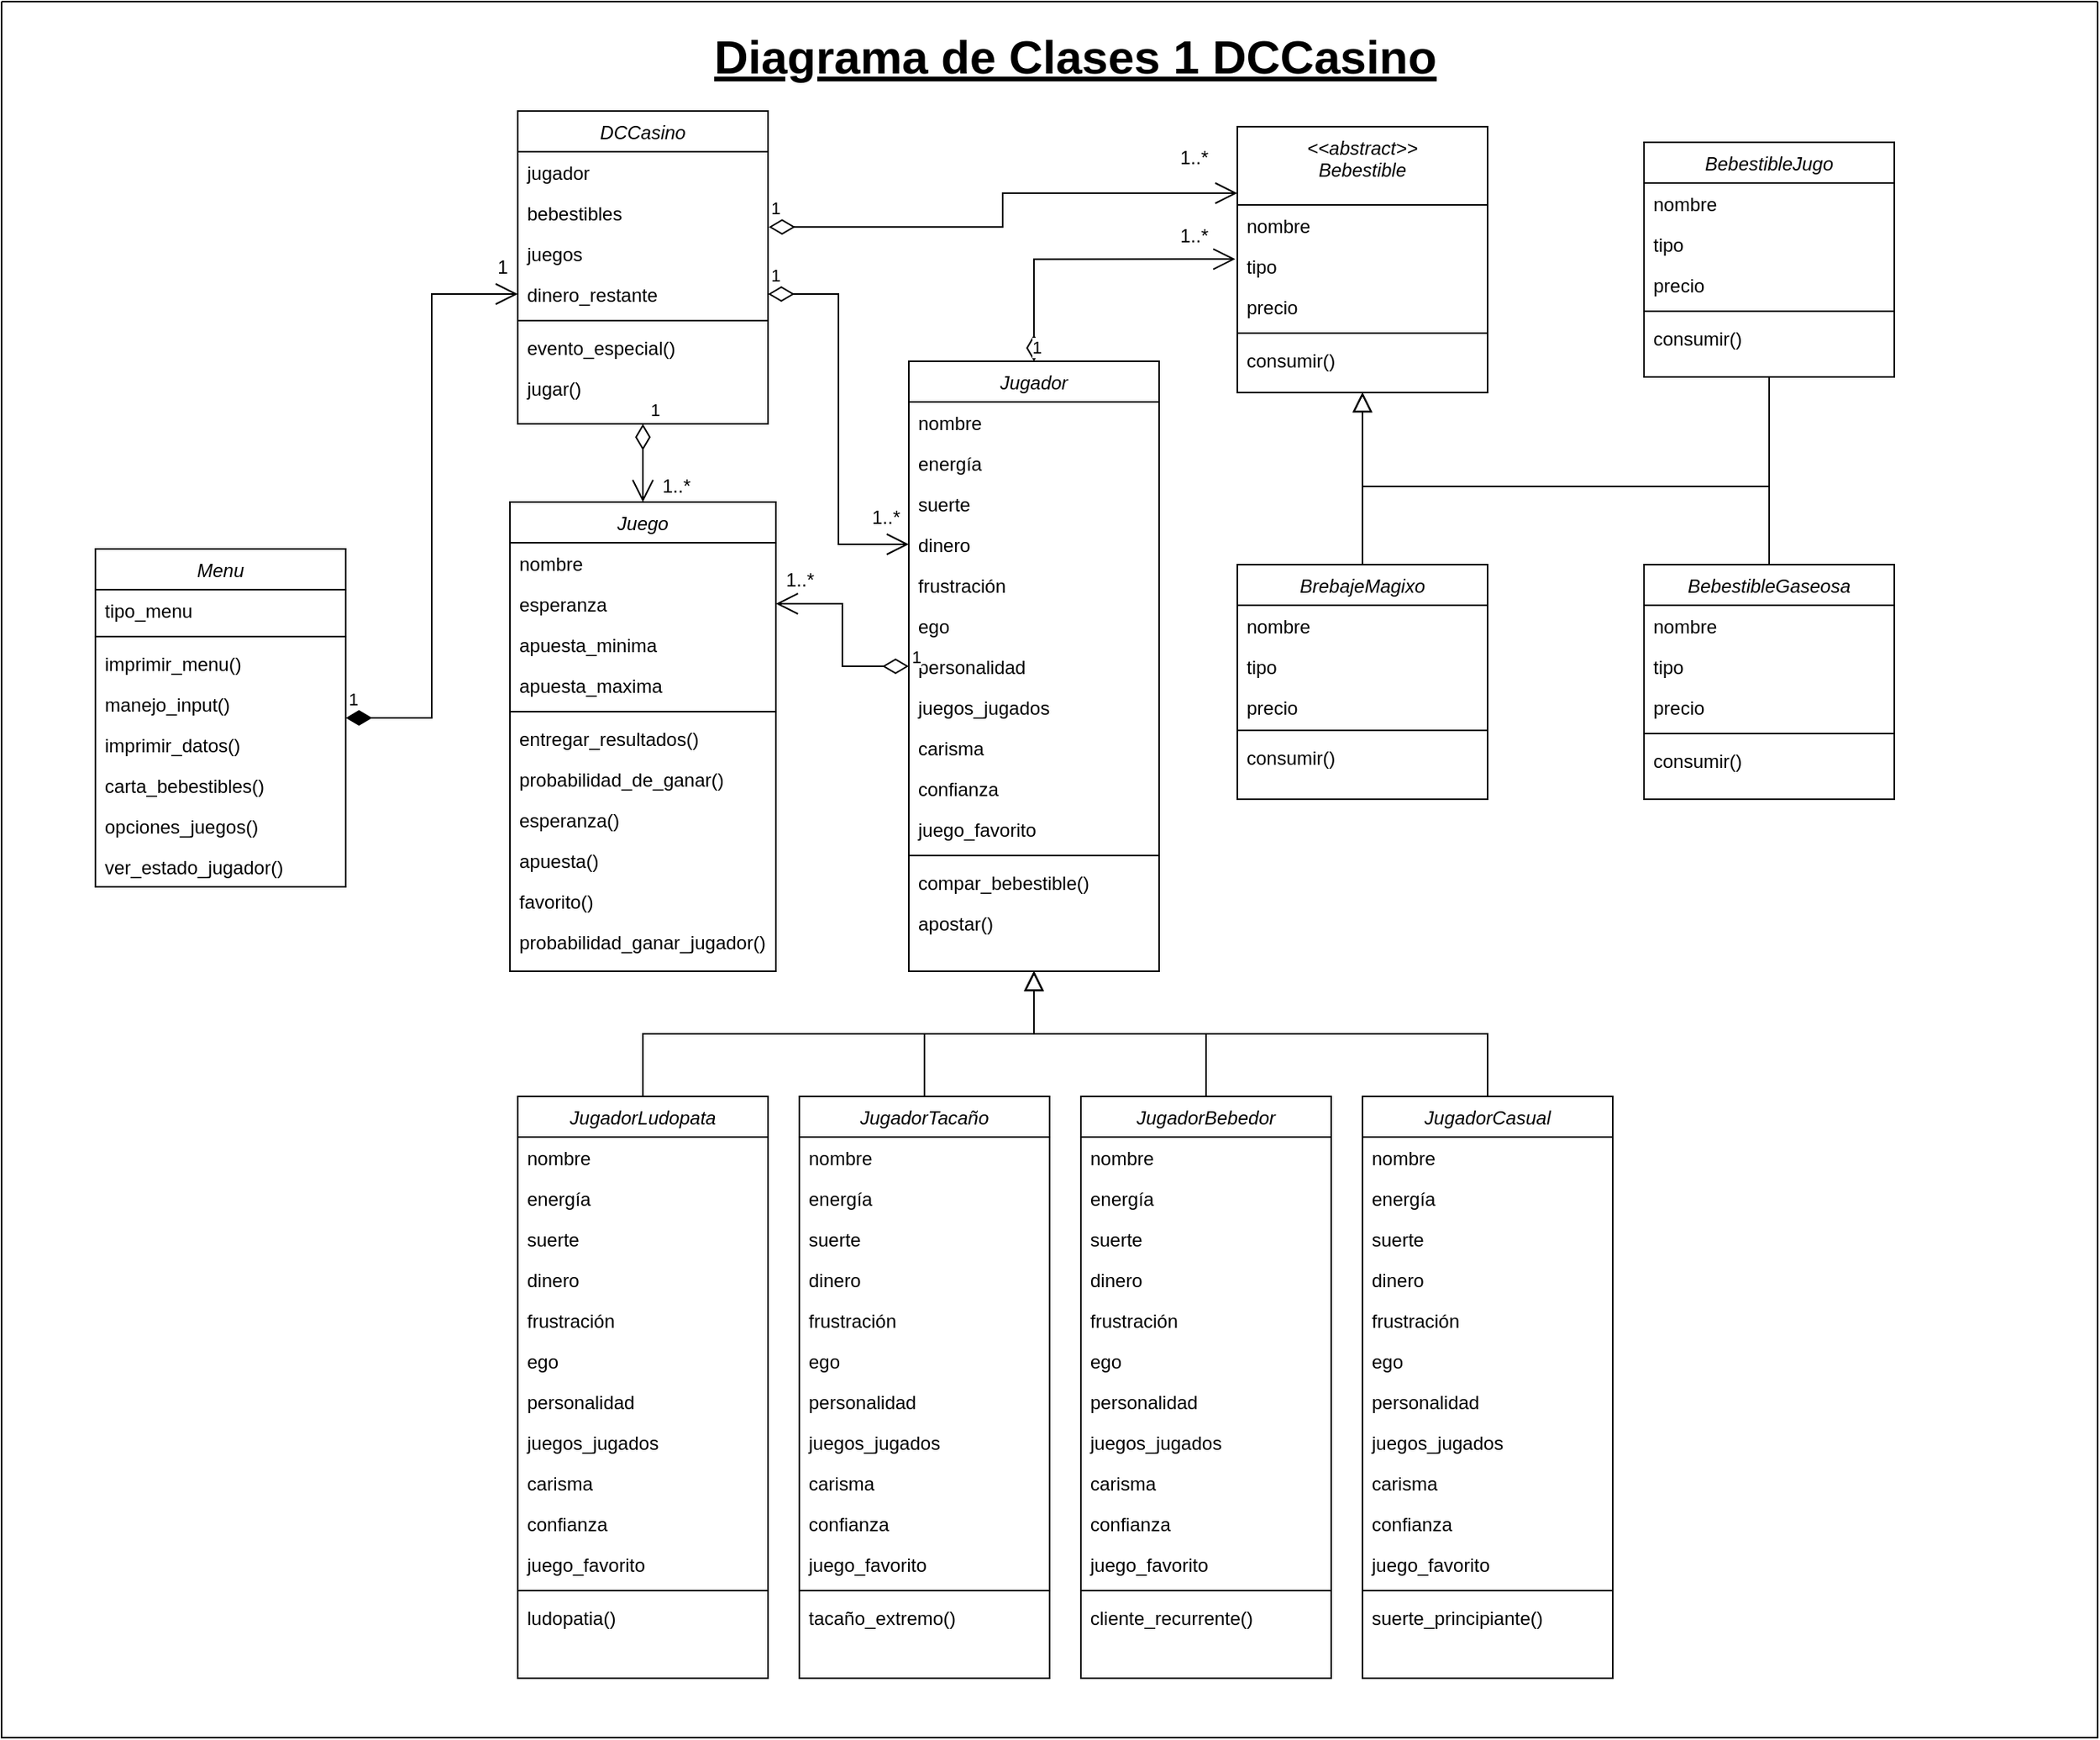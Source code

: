 <mxfile version="17.4.0" type="github">
  <diagram id="C5RBs43oDa-KdzZeNtuy" name="Page-1">
    <mxGraphModel dx="1074" dy="723" grid="1" gridSize="10" guides="1" tooltips="1" connect="1" arrows="1" fold="1" page="1" pageScale="1" pageWidth="827" pageHeight="1169" background="#ffffff" math="0" shadow="0">
      <root>
        <mxCell id="WIyWlLk6GJQsqaUBKTNV-0" />
        <mxCell id="WIyWlLk6GJQsqaUBKTNV-1" parent="WIyWlLk6GJQsqaUBKTNV-0" />
        <mxCell id="zkfFHV4jXpPFQw0GAbJ--0" value="DCCasino" style="swimlane;fontStyle=2;align=center;verticalAlign=top;childLayout=stackLayout;horizontal=1;startSize=26;horizontalStack=0;resizeParent=1;resizeLast=0;collapsible=1;marginBottom=0;rounded=0;shadow=0;strokeWidth=1;" parent="WIyWlLk6GJQsqaUBKTNV-1" vertex="1">
          <mxGeometry x="380" y="110" width="160" height="200" as="geometry">
            <mxRectangle x="230" y="140" width="160" height="26" as="alternateBounds" />
          </mxGeometry>
        </mxCell>
        <mxCell id="S4NbqD-LdJgYtRjhfQRQ-27" value="jugador     &#xa;" style="text;align=left;verticalAlign=top;spacingLeft=4;spacingRight=4;overflow=hidden;rotatable=0;points=[[0,0.5],[1,0.5]];portConstraint=eastwest;rounded=0;shadow=0;html=0;" vertex="1" parent="zkfFHV4jXpPFQw0GAbJ--0">
          <mxGeometry y="26" width="160" height="26" as="geometry" />
        </mxCell>
        <mxCell id="S4NbqD-LdJgYtRjhfQRQ-28" value="bebestibles" style="text;align=left;verticalAlign=top;spacingLeft=4;spacingRight=4;overflow=hidden;rotatable=0;points=[[0,0.5],[1,0.5]];portConstraint=eastwest;rounded=0;shadow=0;html=0;" vertex="1" parent="zkfFHV4jXpPFQw0GAbJ--0">
          <mxGeometry y="52" width="160" height="26" as="geometry" />
        </mxCell>
        <mxCell id="zkfFHV4jXpPFQw0GAbJ--1" value="juegos" style="text;align=left;verticalAlign=top;spacingLeft=4;spacingRight=4;overflow=hidden;rotatable=0;points=[[0,0.5],[1,0.5]];portConstraint=eastwest;" parent="zkfFHV4jXpPFQw0GAbJ--0" vertex="1">
          <mxGeometry y="78" width="160" height="26" as="geometry" />
        </mxCell>
        <mxCell id="zkfFHV4jXpPFQw0GAbJ--2" value="dinero_restante" style="text;align=left;verticalAlign=top;spacingLeft=4;spacingRight=4;overflow=hidden;rotatable=0;points=[[0,0.5],[1,0.5]];portConstraint=eastwest;rounded=0;shadow=0;html=0;" parent="zkfFHV4jXpPFQw0GAbJ--0" vertex="1">
          <mxGeometry y="104" width="160" height="26" as="geometry" />
        </mxCell>
        <mxCell id="zkfFHV4jXpPFQw0GAbJ--4" value="" style="line;html=1;strokeWidth=1;align=left;verticalAlign=middle;spacingTop=-1;spacingLeft=3;spacingRight=3;rotatable=0;labelPosition=right;points=[];portConstraint=eastwest;" parent="zkfFHV4jXpPFQw0GAbJ--0" vertex="1">
          <mxGeometry y="130" width="160" height="8" as="geometry" />
        </mxCell>
        <mxCell id="zkfFHV4jXpPFQw0GAbJ--5" value="evento_especial()" style="text;align=left;verticalAlign=top;spacingLeft=4;spacingRight=4;overflow=hidden;rotatable=0;points=[[0,0.5],[1,0.5]];portConstraint=eastwest;" parent="zkfFHV4jXpPFQw0GAbJ--0" vertex="1">
          <mxGeometry y="138" width="160" height="26" as="geometry" />
        </mxCell>
        <mxCell id="S4NbqD-LdJgYtRjhfQRQ-1" value="jugar()" style="text;align=left;verticalAlign=top;spacingLeft=4;spacingRight=4;overflow=hidden;rotatable=0;points=[[0,0.5],[1,0.5]];portConstraint=eastwest;" vertex="1" parent="zkfFHV4jXpPFQw0GAbJ--0">
          <mxGeometry y="164" width="160" height="26" as="geometry" />
        </mxCell>
        <mxCell id="S4NbqD-LdJgYtRjhfQRQ-2" value="Menu" style="swimlane;fontStyle=2;align=center;verticalAlign=top;childLayout=stackLayout;horizontal=1;startSize=26;horizontalStack=0;resizeParent=1;resizeLast=0;collapsible=1;marginBottom=0;rounded=0;shadow=0;strokeWidth=1;" vertex="1" parent="WIyWlLk6GJQsqaUBKTNV-1">
          <mxGeometry x="110" y="390" width="160" height="216" as="geometry">
            <mxRectangle x="230" y="140" width="160" height="26" as="alternateBounds" />
          </mxGeometry>
        </mxCell>
        <mxCell id="S4NbqD-LdJgYtRjhfQRQ-3" value="tipo_menu " style="text;align=left;verticalAlign=top;spacingLeft=4;spacingRight=4;overflow=hidden;rotatable=0;points=[[0,0.5],[1,0.5]];portConstraint=eastwest;" vertex="1" parent="S4NbqD-LdJgYtRjhfQRQ-2">
          <mxGeometry y="26" width="160" height="26" as="geometry" />
        </mxCell>
        <mxCell id="S4NbqD-LdJgYtRjhfQRQ-7" value="" style="line;html=1;strokeWidth=1;align=left;verticalAlign=middle;spacingTop=-1;spacingLeft=3;spacingRight=3;rotatable=0;labelPosition=right;points=[];portConstraint=eastwest;" vertex="1" parent="S4NbqD-LdJgYtRjhfQRQ-2">
          <mxGeometry y="52" width="160" height="8" as="geometry" />
        </mxCell>
        <mxCell id="S4NbqD-LdJgYtRjhfQRQ-207" value="imprimir_menu()" style="text;align=left;verticalAlign=top;spacingLeft=4;spacingRight=4;overflow=hidden;rotatable=0;points=[[0,0.5],[1,0.5]];portConstraint=eastwest;" vertex="1" parent="S4NbqD-LdJgYtRjhfQRQ-2">
          <mxGeometry y="60" width="160" height="26" as="geometry" />
        </mxCell>
        <mxCell id="S4NbqD-LdJgYtRjhfQRQ-208" value="manejo_input()" style="text;align=left;verticalAlign=top;spacingLeft=4;spacingRight=4;overflow=hidden;rotatable=0;points=[[0,0.5],[1,0.5]];portConstraint=eastwest;" vertex="1" parent="S4NbqD-LdJgYtRjhfQRQ-2">
          <mxGeometry y="86" width="160" height="26" as="geometry" />
        </mxCell>
        <mxCell id="S4NbqD-LdJgYtRjhfQRQ-211" value="imprimir_datos()" style="text;align=left;verticalAlign=top;spacingLeft=4;spacingRight=4;overflow=hidden;rotatable=0;points=[[0,0.5],[1,0.5]];portConstraint=eastwest;" vertex="1" parent="S4NbqD-LdJgYtRjhfQRQ-2">
          <mxGeometry y="112" width="160" height="26" as="geometry" />
        </mxCell>
        <mxCell id="S4NbqD-LdJgYtRjhfQRQ-209" value="carta_bebestibles()" style="text;align=left;verticalAlign=top;spacingLeft=4;spacingRight=4;overflow=hidden;rotatable=0;points=[[0,0.5],[1,0.5]];portConstraint=eastwest;" vertex="1" parent="S4NbqD-LdJgYtRjhfQRQ-2">
          <mxGeometry y="138" width="160" height="26" as="geometry" />
        </mxCell>
        <mxCell id="S4NbqD-LdJgYtRjhfQRQ-210" value="opciones_juegos()" style="text;align=left;verticalAlign=top;spacingLeft=4;spacingRight=4;overflow=hidden;rotatable=0;points=[[0,0.5],[1,0.5]];portConstraint=eastwest;" vertex="1" parent="S4NbqD-LdJgYtRjhfQRQ-2">
          <mxGeometry y="164" width="160" height="26" as="geometry" />
        </mxCell>
        <mxCell id="S4NbqD-LdJgYtRjhfQRQ-212" value="ver_estado_jugador()" style="text;align=left;verticalAlign=top;spacingLeft=4;spacingRight=4;overflow=hidden;rotatable=0;points=[[0,0.5],[1,0.5]];portConstraint=eastwest;" vertex="1" parent="S4NbqD-LdJgYtRjhfQRQ-2">
          <mxGeometry y="190" width="160" height="26" as="geometry" />
        </mxCell>
        <mxCell id="S4NbqD-LdJgYtRjhfQRQ-10" value="Jugador" style="swimlane;fontStyle=2;align=center;verticalAlign=top;childLayout=stackLayout;horizontal=1;startSize=26;horizontalStack=0;resizeParent=1;resizeLast=0;collapsible=1;marginBottom=0;rounded=0;shadow=0;strokeWidth=1;" vertex="1" parent="WIyWlLk6GJQsqaUBKTNV-1">
          <mxGeometry x="630" y="270" width="160" height="390" as="geometry">
            <mxRectangle x="230" y="140" width="160" height="26" as="alternateBounds" />
          </mxGeometry>
        </mxCell>
        <mxCell id="S4NbqD-LdJgYtRjhfQRQ-30" value="nombre" style="text;align=left;verticalAlign=top;spacingLeft=4;spacingRight=4;overflow=hidden;rotatable=0;points=[[0,0.5],[1,0.5]];portConstraint=eastwest;" vertex="1" parent="S4NbqD-LdJgYtRjhfQRQ-10">
          <mxGeometry y="26" width="160" height="26" as="geometry" />
        </mxCell>
        <mxCell id="S4NbqD-LdJgYtRjhfQRQ-14" value="energía" style="text;align=left;verticalAlign=top;spacingLeft=4;spacingRight=4;overflow=hidden;rotatable=0;points=[[0,0.5],[1,0.5]];portConstraint=eastwest;rounded=0;shadow=0;html=0;" vertex="1" parent="S4NbqD-LdJgYtRjhfQRQ-10">
          <mxGeometry y="52" width="160" height="26" as="geometry" />
        </mxCell>
        <mxCell id="S4NbqD-LdJgYtRjhfQRQ-31" value="suerte" style="text;align=left;verticalAlign=top;spacingLeft=4;spacingRight=4;overflow=hidden;rotatable=0;points=[[0,0.5],[1,0.5]];portConstraint=eastwest;" vertex="1" parent="S4NbqD-LdJgYtRjhfQRQ-10">
          <mxGeometry y="78" width="160" height="26" as="geometry" />
        </mxCell>
        <mxCell id="S4NbqD-LdJgYtRjhfQRQ-12" value="dinero" style="text;align=left;verticalAlign=top;spacingLeft=4;spacingRight=4;overflow=hidden;rotatable=0;points=[[0,0.5],[1,0.5]];portConstraint=eastwest;rounded=0;shadow=0;html=0;" vertex="1" parent="S4NbqD-LdJgYtRjhfQRQ-10">
          <mxGeometry y="104" width="160" height="26" as="geometry" />
        </mxCell>
        <mxCell id="S4NbqD-LdJgYtRjhfQRQ-32" value="frustración" style="text;align=left;verticalAlign=top;spacingLeft=4;spacingRight=4;overflow=hidden;rotatable=0;points=[[0,0.5],[1,0.5]];portConstraint=eastwest;" vertex="1" parent="S4NbqD-LdJgYtRjhfQRQ-10">
          <mxGeometry y="130" width="160" height="26" as="geometry" />
        </mxCell>
        <mxCell id="S4NbqD-LdJgYtRjhfQRQ-33" value="ego" style="text;align=left;verticalAlign=top;spacingLeft=4;spacingRight=4;overflow=hidden;rotatable=0;points=[[0,0.5],[1,0.5]];portConstraint=eastwest;" vertex="1" parent="S4NbqD-LdJgYtRjhfQRQ-10">
          <mxGeometry y="156" width="160" height="26" as="geometry" />
        </mxCell>
        <mxCell id="S4NbqD-LdJgYtRjhfQRQ-34" value="personalidad" style="text;align=left;verticalAlign=top;spacingLeft=4;spacingRight=4;overflow=hidden;rotatable=0;points=[[0,0.5],[1,0.5]];portConstraint=eastwest;" vertex="1" parent="S4NbqD-LdJgYtRjhfQRQ-10">
          <mxGeometry y="182" width="160" height="26" as="geometry" />
        </mxCell>
        <mxCell id="S4NbqD-LdJgYtRjhfQRQ-35" value="juegos_jugados" style="text;align=left;verticalAlign=top;spacingLeft=4;spacingRight=4;overflow=hidden;rotatable=0;points=[[0,0.5],[1,0.5]];portConstraint=eastwest;" vertex="1" parent="S4NbqD-LdJgYtRjhfQRQ-10">
          <mxGeometry y="208" width="160" height="26" as="geometry" />
        </mxCell>
        <mxCell id="S4NbqD-LdJgYtRjhfQRQ-11" value="carisma" style="text;align=left;verticalAlign=top;spacingLeft=4;spacingRight=4;overflow=hidden;rotatable=0;points=[[0,0.5],[1,0.5]];portConstraint=eastwest;" vertex="1" parent="S4NbqD-LdJgYtRjhfQRQ-10">
          <mxGeometry y="234" width="160" height="26" as="geometry" />
        </mxCell>
        <mxCell id="S4NbqD-LdJgYtRjhfQRQ-13" value="confianza" style="text;align=left;verticalAlign=top;spacingLeft=4;spacingRight=4;overflow=hidden;rotatable=0;points=[[0,0.5],[1,0.5]];portConstraint=eastwest;rounded=0;shadow=0;html=0;" vertex="1" parent="S4NbqD-LdJgYtRjhfQRQ-10">
          <mxGeometry y="260" width="160" height="26" as="geometry" />
        </mxCell>
        <mxCell id="S4NbqD-LdJgYtRjhfQRQ-36" value="juego_favorito" style="text;align=left;verticalAlign=top;spacingLeft=4;spacingRight=4;overflow=hidden;rotatable=0;points=[[0,0.5],[1,0.5]];portConstraint=eastwest;rounded=0;shadow=0;html=0;" vertex="1" parent="S4NbqD-LdJgYtRjhfQRQ-10">
          <mxGeometry y="286" width="160" height="26" as="geometry" />
        </mxCell>
        <mxCell id="S4NbqD-LdJgYtRjhfQRQ-15" value="" style="line;html=1;strokeWidth=1;align=left;verticalAlign=middle;spacingTop=-1;spacingLeft=3;spacingRight=3;rotatable=0;labelPosition=right;points=[];portConstraint=eastwest;" vertex="1" parent="S4NbqD-LdJgYtRjhfQRQ-10">
          <mxGeometry y="312" width="160" height="8" as="geometry" />
        </mxCell>
        <mxCell id="S4NbqD-LdJgYtRjhfQRQ-16" value="compar_bebestible()" style="text;align=left;verticalAlign=top;spacingLeft=4;spacingRight=4;overflow=hidden;rotatable=0;points=[[0,0.5],[1,0.5]];portConstraint=eastwest;" vertex="1" parent="S4NbqD-LdJgYtRjhfQRQ-10">
          <mxGeometry y="320" width="160" height="26" as="geometry" />
        </mxCell>
        <mxCell id="S4NbqD-LdJgYtRjhfQRQ-17" value="apostar()" style="text;align=left;verticalAlign=top;spacingLeft=4;spacingRight=4;overflow=hidden;rotatable=0;points=[[0,0.5],[1,0.5]];portConstraint=eastwest;" vertex="1" parent="S4NbqD-LdJgYtRjhfQRQ-10">
          <mxGeometry y="346" width="160" height="26" as="geometry" />
        </mxCell>
        <mxCell id="S4NbqD-LdJgYtRjhfQRQ-37" value="JugadorLudopata" style="swimlane;fontStyle=2;align=center;verticalAlign=top;childLayout=stackLayout;horizontal=1;startSize=26;horizontalStack=0;resizeParent=1;resizeLast=0;collapsible=1;marginBottom=0;rounded=0;shadow=0;strokeWidth=1;" vertex="1" parent="WIyWlLk6GJQsqaUBKTNV-1">
          <mxGeometry x="380" y="740" width="160" height="372" as="geometry">
            <mxRectangle x="230" y="140" width="160" height="26" as="alternateBounds" />
          </mxGeometry>
        </mxCell>
        <mxCell id="S4NbqD-LdJgYtRjhfQRQ-38" value="nombre" style="text;align=left;verticalAlign=top;spacingLeft=4;spacingRight=4;overflow=hidden;rotatable=0;points=[[0,0.5],[1,0.5]];portConstraint=eastwest;" vertex="1" parent="S4NbqD-LdJgYtRjhfQRQ-37">
          <mxGeometry y="26" width="160" height="26" as="geometry" />
        </mxCell>
        <mxCell id="S4NbqD-LdJgYtRjhfQRQ-39" value="energía" style="text;align=left;verticalAlign=top;spacingLeft=4;spacingRight=4;overflow=hidden;rotatable=0;points=[[0,0.5],[1,0.5]];portConstraint=eastwest;rounded=0;shadow=0;html=0;" vertex="1" parent="S4NbqD-LdJgYtRjhfQRQ-37">
          <mxGeometry y="52" width="160" height="26" as="geometry" />
        </mxCell>
        <mxCell id="S4NbqD-LdJgYtRjhfQRQ-40" value="suerte" style="text;align=left;verticalAlign=top;spacingLeft=4;spacingRight=4;overflow=hidden;rotatable=0;points=[[0,0.5],[1,0.5]];portConstraint=eastwest;" vertex="1" parent="S4NbqD-LdJgYtRjhfQRQ-37">
          <mxGeometry y="78" width="160" height="26" as="geometry" />
        </mxCell>
        <mxCell id="S4NbqD-LdJgYtRjhfQRQ-41" value="dinero" style="text;align=left;verticalAlign=top;spacingLeft=4;spacingRight=4;overflow=hidden;rotatable=0;points=[[0,0.5],[1,0.5]];portConstraint=eastwest;rounded=0;shadow=0;html=0;" vertex="1" parent="S4NbqD-LdJgYtRjhfQRQ-37">
          <mxGeometry y="104" width="160" height="26" as="geometry" />
        </mxCell>
        <mxCell id="S4NbqD-LdJgYtRjhfQRQ-42" value="frustración" style="text;align=left;verticalAlign=top;spacingLeft=4;spacingRight=4;overflow=hidden;rotatable=0;points=[[0,0.5],[1,0.5]];portConstraint=eastwest;" vertex="1" parent="S4NbqD-LdJgYtRjhfQRQ-37">
          <mxGeometry y="130" width="160" height="26" as="geometry" />
        </mxCell>
        <mxCell id="S4NbqD-LdJgYtRjhfQRQ-43" value="ego" style="text;align=left;verticalAlign=top;spacingLeft=4;spacingRight=4;overflow=hidden;rotatable=0;points=[[0,0.5],[1,0.5]];portConstraint=eastwest;" vertex="1" parent="S4NbqD-LdJgYtRjhfQRQ-37">
          <mxGeometry y="156" width="160" height="26" as="geometry" />
        </mxCell>
        <mxCell id="S4NbqD-LdJgYtRjhfQRQ-44" value="personalidad" style="text;align=left;verticalAlign=top;spacingLeft=4;spacingRight=4;overflow=hidden;rotatable=0;points=[[0,0.5],[1,0.5]];portConstraint=eastwest;" vertex="1" parent="S4NbqD-LdJgYtRjhfQRQ-37">
          <mxGeometry y="182" width="160" height="26" as="geometry" />
        </mxCell>
        <mxCell id="S4NbqD-LdJgYtRjhfQRQ-45" value="juegos_jugados" style="text;align=left;verticalAlign=top;spacingLeft=4;spacingRight=4;overflow=hidden;rotatable=0;points=[[0,0.5],[1,0.5]];portConstraint=eastwest;" vertex="1" parent="S4NbqD-LdJgYtRjhfQRQ-37">
          <mxGeometry y="208" width="160" height="26" as="geometry" />
        </mxCell>
        <mxCell id="S4NbqD-LdJgYtRjhfQRQ-46" value="carisma" style="text;align=left;verticalAlign=top;spacingLeft=4;spacingRight=4;overflow=hidden;rotatable=0;points=[[0,0.5],[1,0.5]];portConstraint=eastwest;" vertex="1" parent="S4NbqD-LdJgYtRjhfQRQ-37">
          <mxGeometry y="234" width="160" height="26" as="geometry" />
        </mxCell>
        <mxCell id="S4NbqD-LdJgYtRjhfQRQ-47" value="confianza" style="text;align=left;verticalAlign=top;spacingLeft=4;spacingRight=4;overflow=hidden;rotatable=0;points=[[0,0.5],[1,0.5]];portConstraint=eastwest;rounded=0;shadow=0;html=0;" vertex="1" parent="S4NbqD-LdJgYtRjhfQRQ-37">
          <mxGeometry y="260" width="160" height="26" as="geometry" />
        </mxCell>
        <mxCell id="S4NbqD-LdJgYtRjhfQRQ-48" value="juego_favorito" style="text;align=left;verticalAlign=top;spacingLeft=4;spacingRight=4;overflow=hidden;rotatable=0;points=[[0,0.5],[1,0.5]];portConstraint=eastwest;rounded=0;shadow=0;html=0;" vertex="1" parent="S4NbqD-LdJgYtRjhfQRQ-37">
          <mxGeometry y="286" width="160" height="26" as="geometry" />
        </mxCell>
        <mxCell id="S4NbqD-LdJgYtRjhfQRQ-49" value="" style="line;html=1;strokeWidth=1;align=left;verticalAlign=middle;spacingTop=-1;spacingLeft=3;spacingRight=3;rotatable=0;labelPosition=right;points=[];portConstraint=eastwest;" vertex="1" parent="S4NbqD-LdJgYtRjhfQRQ-37">
          <mxGeometry y="312" width="160" height="8" as="geometry" />
        </mxCell>
        <mxCell id="S4NbqD-LdJgYtRjhfQRQ-53" value="ludopatia()" style="text;align=left;verticalAlign=top;spacingLeft=4;spacingRight=4;overflow=hidden;rotatable=0;points=[[0,0.5],[1,0.5]];portConstraint=eastwest;rounded=0;shadow=0;html=0;" vertex="1" parent="S4NbqD-LdJgYtRjhfQRQ-37">
          <mxGeometry y="320" width="160" height="26" as="geometry" />
        </mxCell>
        <mxCell id="S4NbqD-LdJgYtRjhfQRQ-54" value="JugadorTacaño" style="swimlane;fontStyle=2;align=center;verticalAlign=top;childLayout=stackLayout;horizontal=1;startSize=26;horizontalStack=0;resizeParent=1;resizeLast=0;collapsible=1;marginBottom=0;rounded=0;shadow=0;strokeWidth=1;" vertex="1" parent="WIyWlLk6GJQsqaUBKTNV-1">
          <mxGeometry x="560" y="740" width="160" height="372" as="geometry">
            <mxRectangle x="230" y="140" width="160" height="26" as="alternateBounds" />
          </mxGeometry>
        </mxCell>
        <mxCell id="S4NbqD-LdJgYtRjhfQRQ-55" value="nombre" style="text;align=left;verticalAlign=top;spacingLeft=4;spacingRight=4;overflow=hidden;rotatable=0;points=[[0,0.5],[1,0.5]];portConstraint=eastwest;" vertex="1" parent="S4NbqD-LdJgYtRjhfQRQ-54">
          <mxGeometry y="26" width="160" height="26" as="geometry" />
        </mxCell>
        <mxCell id="S4NbqD-LdJgYtRjhfQRQ-56" value="energía" style="text;align=left;verticalAlign=top;spacingLeft=4;spacingRight=4;overflow=hidden;rotatable=0;points=[[0,0.5],[1,0.5]];portConstraint=eastwest;rounded=0;shadow=0;html=0;" vertex="1" parent="S4NbqD-LdJgYtRjhfQRQ-54">
          <mxGeometry y="52" width="160" height="26" as="geometry" />
        </mxCell>
        <mxCell id="S4NbqD-LdJgYtRjhfQRQ-57" value="suerte" style="text;align=left;verticalAlign=top;spacingLeft=4;spacingRight=4;overflow=hidden;rotatable=0;points=[[0,0.5],[1,0.5]];portConstraint=eastwest;" vertex="1" parent="S4NbqD-LdJgYtRjhfQRQ-54">
          <mxGeometry y="78" width="160" height="26" as="geometry" />
        </mxCell>
        <mxCell id="S4NbqD-LdJgYtRjhfQRQ-58" value="dinero" style="text;align=left;verticalAlign=top;spacingLeft=4;spacingRight=4;overflow=hidden;rotatable=0;points=[[0,0.5],[1,0.5]];portConstraint=eastwest;rounded=0;shadow=0;html=0;" vertex="1" parent="S4NbqD-LdJgYtRjhfQRQ-54">
          <mxGeometry y="104" width="160" height="26" as="geometry" />
        </mxCell>
        <mxCell id="S4NbqD-LdJgYtRjhfQRQ-59" value="frustración" style="text;align=left;verticalAlign=top;spacingLeft=4;spacingRight=4;overflow=hidden;rotatable=0;points=[[0,0.5],[1,0.5]];portConstraint=eastwest;" vertex="1" parent="S4NbqD-LdJgYtRjhfQRQ-54">
          <mxGeometry y="130" width="160" height="26" as="geometry" />
        </mxCell>
        <mxCell id="S4NbqD-LdJgYtRjhfQRQ-60" value="ego" style="text;align=left;verticalAlign=top;spacingLeft=4;spacingRight=4;overflow=hidden;rotatable=0;points=[[0,0.5],[1,0.5]];portConstraint=eastwest;" vertex="1" parent="S4NbqD-LdJgYtRjhfQRQ-54">
          <mxGeometry y="156" width="160" height="26" as="geometry" />
        </mxCell>
        <mxCell id="S4NbqD-LdJgYtRjhfQRQ-61" value="personalidad" style="text;align=left;verticalAlign=top;spacingLeft=4;spacingRight=4;overflow=hidden;rotatable=0;points=[[0,0.5],[1,0.5]];portConstraint=eastwest;" vertex="1" parent="S4NbqD-LdJgYtRjhfQRQ-54">
          <mxGeometry y="182" width="160" height="26" as="geometry" />
        </mxCell>
        <mxCell id="S4NbqD-LdJgYtRjhfQRQ-62" value="juegos_jugados" style="text;align=left;verticalAlign=top;spacingLeft=4;spacingRight=4;overflow=hidden;rotatable=0;points=[[0,0.5],[1,0.5]];portConstraint=eastwest;" vertex="1" parent="S4NbqD-LdJgYtRjhfQRQ-54">
          <mxGeometry y="208" width="160" height="26" as="geometry" />
        </mxCell>
        <mxCell id="S4NbqD-LdJgYtRjhfQRQ-63" value="carisma" style="text;align=left;verticalAlign=top;spacingLeft=4;spacingRight=4;overflow=hidden;rotatable=0;points=[[0,0.5],[1,0.5]];portConstraint=eastwest;" vertex="1" parent="S4NbqD-LdJgYtRjhfQRQ-54">
          <mxGeometry y="234" width="160" height="26" as="geometry" />
        </mxCell>
        <mxCell id="S4NbqD-LdJgYtRjhfQRQ-64" value="confianza" style="text;align=left;verticalAlign=top;spacingLeft=4;spacingRight=4;overflow=hidden;rotatable=0;points=[[0,0.5],[1,0.5]];portConstraint=eastwest;rounded=0;shadow=0;html=0;" vertex="1" parent="S4NbqD-LdJgYtRjhfQRQ-54">
          <mxGeometry y="260" width="160" height="26" as="geometry" />
        </mxCell>
        <mxCell id="S4NbqD-LdJgYtRjhfQRQ-65" value="juego_favorito" style="text;align=left;verticalAlign=top;spacingLeft=4;spacingRight=4;overflow=hidden;rotatable=0;points=[[0,0.5],[1,0.5]];portConstraint=eastwest;rounded=0;shadow=0;html=0;" vertex="1" parent="S4NbqD-LdJgYtRjhfQRQ-54">
          <mxGeometry y="286" width="160" height="26" as="geometry" />
        </mxCell>
        <mxCell id="S4NbqD-LdJgYtRjhfQRQ-66" value="" style="line;html=1;strokeWidth=1;align=left;verticalAlign=middle;spacingTop=-1;spacingLeft=3;spacingRight=3;rotatable=0;labelPosition=right;points=[];portConstraint=eastwest;" vertex="1" parent="S4NbqD-LdJgYtRjhfQRQ-54">
          <mxGeometry y="312" width="160" height="8" as="geometry" />
        </mxCell>
        <mxCell id="S4NbqD-LdJgYtRjhfQRQ-67" value="tacaño_extremo()" style="text;align=left;verticalAlign=top;spacingLeft=4;spacingRight=4;overflow=hidden;rotatable=0;points=[[0,0.5],[1,0.5]];portConstraint=eastwest;rounded=0;shadow=0;html=0;" vertex="1" parent="S4NbqD-LdJgYtRjhfQRQ-54">
          <mxGeometry y="320" width="160" height="26" as="geometry" />
        </mxCell>
        <mxCell id="S4NbqD-LdJgYtRjhfQRQ-68" value="JugadorBebedor" style="swimlane;fontStyle=2;align=center;verticalAlign=top;childLayout=stackLayout;horizontal=1;startSize=26;horizontalStack=0;resizeParent=1;resizeLast=0;collapsible=1;marginBottom=0;rounded=0;shadow=0;strokeWidth=1;" vertex="1" parent="WIyWlLk6GJQsqaUBKTNV-1">
          <mxGeometry x="740" y="740" width="160" height="372" as="geometry">
            <mxRectangle x="230" y="140" width="160" height="26" as="alternateBounds" />
          </mxGeometry>
        </mxCell>
        <mxCell id="S4NbqD-LdJgYtRjhfQRQ-69" value="nombre" style="text;align=left;verticalAlign=top;spacingLeft=4;spacingRight=4;overflow=hidden;rotatable=0;points=[[0,0.5],[1,0.5]];portConstraint=eastwest;" vertex="1" parent="S4NbqD-LdJgYtRjhfQRQ-68">
          <mxGeometry y="26" width="160" height="26" as="geometry" />
        </mxCell>
        <mxCell id="S4NbqD-LdJgYtRjhfQRQ-70" value="energía" style="text;align=left;verticalAlign=top;spacingLeft=4;spacingRight=4;overflow=hidden;rotatable=0;points=[[0,0.5],[1,0.5]];portConstraint=eastwest;rounded=0;shadow=0;html=0;" vertex="1" parent="S4NbqD-LdJgYtRjhfQRQ-68">
          <mxGeometry y="52" width="160" height="26" as="geometry" />
        </mxCell>
        <mxCell id="S4NbqD-LdJgYtRjhfQRQ-71" value="suerte" style="text;align=left;verticalAlign=top;spacingLeft=4;spacingRight=4;overflow=hidden;rotatable=0;points=[[0,0.5],[1,0.5]];portConstraint=eastwest;" vertex="1" parent="S4NbqD-LdJgYtRjhfQRQ-68">
          <mxGeometry y="78" width="160" height="26" as="geometry" />
        </mxCell>
        <mxCell id="S4NbqD-LdJgYtRjhfQRQ-72" value="dinero" style="text;align=left;verticalAlign=top;spacingLeft=4;spacingRight=4;overflow=hidden;rotatable=0;points=[[0,0.5],[1,0.5]];portConstraint=eastwest;rounded=0;shadow=0;html=0;" vertex="1" parent="S4NbqD-LdJgYtRjhfQRQ-68">
          <mxGeometry y="104" width="160" height="26" as="geometry" />
        </mxCell>
        <mxCell id="S4NbqD-LdJgYtRjhfQRQ-73" value="frustración" style="text;align=left;verticalAlign=top;spacingLeft=4;spacingRight=4;overflow=hidden;rotatable=0;points=[[0,0.5],[1,0.5]];portConstraint=eastwest;" vertex="1" parent="S4NbqD-LdJgYtRjhfQRQ-68">
          <mxGeometry y="130" width="160" height="26" as="geometry" />
        </mxCell>
        <mxCell id="S4NbqD-LdJgYtRjhfQRQ-74" value="ego" style="text;align=left;verticalAlign=top;spacingLeft=4;spacingRight=4;overflow=hidden;rotatable=0;points=[[0,0.5],[1,0.5]];portConstraint=eastwest;" vertex="1" parent="S4NbqD-LdJgYtRjhfQRQ-68">
          <mxGeometry y="156" width="160" height="26" as="geometry" />
        </mxCell>
        <mxCell id="S4NbqD-LdJgYtRjhfQRQ-75" value="personalidad" style="text;align=left;verticalAlign=top;spacingLeft=4;spacingRight=4;overflow=hidden;rotatable=0;points=[[0,0.5],[1,0.5]];portConstraint=eastwest;" vertex="1" parent="S4NbqD-LdJgYtRjhfQRQ-68">
          <mxGeometry y="182" width="160" height="26" as="geometry" />
        </mxCell>
        <mxCell id="S4NbqD-LdJgYtRjhfQRQ-76" value="juegos_jugados" style="text;align=left;verticalAlign=top;spacingLeft=4;spacingRight=4;overflow=hidden;rotatable=0;points=[[0,0.5],[1,0.5]];portConstraint=eastwest;" vertex="1" parent="S4NbqD-LdJgYtRjhfQRQ-68">
          <mxGeometry y="208" width="160" height="26" as="geometry" />
        </mxCell>
        <mxCell id="S4NbqD-LdJgYtRjhfQRQ-77" value="carisma" style="text;align=left;verticalAlign=top;spacingLeft=4;spacingRight=4;overflow=hidden;rotatable=0;points=[[0,0.5],[1,0.5]];portConstraint=eastwest;" vertex="1" parent="S4NbqD-LdJgYtRjhfQRQ-68">
          <mxGeometry y="234" width="160" height="26" as="geometry" />
        </mxCell>
        <mxCell id="S4NbqD-LdJgYtRjhfQRQ-78" value="confianza" style="text;align=left;verticalAlign=top;spacingLeft=4;spacingRight=4;overflow=hidden;rotatable=0;points=[[0,0.5],[1,0.5]];portConstraint=eastwest;rounded=0;shadow=0;html=0;" vertex="1" parent="S4NbqD-LdJgYtRjhfQRQ-68">
          <mxGeometry y="260" width="160" height="26" as="geometry" />
        </mxCell>
        <mxCell id="S4NbqD-LdJgYtRjhfQRQ-79" value="juego_favorito" style="text;align=left;verticalAlign=top;spacingLeft=4;spacingRight=4;overflow=hidden;rotatable=0;points=[[0,0.5],[1,0.5]];portConstraint=eastwest;rounded=0;shadow=0;html=0;" vertex="1" parent="S4NbqD-LdJgYtRjhfQRQ-68">
          <mxGeometry y="286" width="160" height="26" as="geometry" />
        </mxCell>
        <mxCell id="S4NbqD-LdJgYtRjhfQRQ-80" value="" style="line;html=1;strokeWidth=1;align=left;verticalAlign=middle;spacingTop=-1;spacingLeft=3;spacingRight=3;rotatable=0;labelPosition=right;points=[];portConstraint=eastwest;" vertex="1" parent="S4NbqD-LdJgYtRjhfQRQ-68">
          <mxGeometry y="312" width="160" height="8" as="geometry" />
        </mxCell>
        <mxCell id="S4NbqD-LdJgYtRjhfQRQ-81" value="cliente_recurrente()" style="text;align=left;verticalAlign=top;spacingLeft=4;spacingRight=4;overflow=hidden;rotatable=0;points=[[0,0.5],[1,0.5]];portConstraint=eastwest;rounded=0;shadow=0;html=0;" vertex="1" parent="S4NbqD-LdJgYtRjhfQRQ-68">
          <mxGeometry y="320" width="160" height="26" as="geometry" />
        </mxCell>
        <mxCell id="S4NbqD-LdJgYtRjhfQRQ-82" value="JugadorCasual" style="swimlane;fontStyle=2;align=center;verticalAlign=top;childLayout=stackLayout;horizontal=1;startSize=26;horizontalStack=0;resizeParent=1;resizeLast=0;collapsible=1;marginBottom=0;rounded=0;shadow=0;strokeWidth=1;" vertex="1" parent="WIyWlLk6GJQsqaUBKTNV-1">
          <mxGeometry x="920" y="740" width="160" height="372" as="geometry">
            <mxRectangle x="230" y="140" width="160" height="26" as="alternateBounds" />
          </mxGeometry>
        </mxCell>
        <mxCell id="S4NbqD-LdJgYtRjhfQRQ-83" value="nombre" style="text;align=left;verticalAlign=top;spacingLeft=4;spacingRight=4;overflow=hidden;rotatable=0;points=[[0,0.5],[1,0.5]];portConstraint=eastwest;" vertex="1" parent="S4NbqD-LdJgYtRjhfQRQ-82">
          <mxGeometry y="26" width="160" height="26" as="geometry" />
        </mxCell>
        <mxCell id="S4NbqD-LdJgYtRjhfQRQ-84" value="energía" style="text;align=left;verticalAlign=top;spacingLeft=4;spacingRight=4;overflow=hidden;rotatable=0;points=[[0,0.5],[1,0.5]];portConstraint=eastwest;rounded=0;shadow=0;html=0;" vertex="1" parent="S4NbqD-LdJgYtRjhfQRQ-82">
          <mxGeometry y="52" width="160" height="26" as="geometry" />
        </mxCell>
        <mxCell id="S4NbqD-LdJgYtRjhfQRQ-85" value="suerte" style="text;align=left;verticalAlign=top;spacingLeft=4;spacingRight=4;overflow=hidden;rotatable=0;points=[[0,0.5],[1,0.5]];portConstraint=eastwest;" vertex="1" parent="S4NbqD-LdJgYtRjhfQRQ-82">
          <mxGeometry y="78" width="160" height="26" as="geometry" />
        </mxCell>
        <mxCell id="S4NbqD-LdJgYtRjhfQRQ-86" value="dinero" style="text;align=left;verticalAlign=top;spacingLeft=4;spacingRight=4;overflow=hidden;rotatable=0;points=[[0,0.5],[1,0.5]];portConstraint=eastwest;rounded=0;shadow=0;html=0;" vertex="1" parent="S4NbqD-LdJgYtRjhfQRQ-82">
          <mxGeometry y="104" width="160" height="26" as="geometry" />
        </mxCell>
        <mxCell id="S4NbqD-LdJgYtRjhfQRQ-87" value="frustración" style="text;align=left;verticalAlign=top;spacingLeft=4;spacingRight=4;overflow=hidden;rotatable=0;points=[[0,0.5],[1,0.5]];portConstraint=eastwest;" vertex="1" parent="S4NbqD-LdJgYtRjhfQRQ-82">
          <mxGeometry y="130" width="160" height="26" as="geometry" />
        </mxCell>
        <mxCell id="S4NbqD-LdJgYtRjhfQRQ-88" value="ego" style="text;align=left;verticalAlign=top;spacingLeft=4;spacingRight=4;overflow=hidden;rotatable=0;points=[[0,0.5],[1,0.5]];portConstraint=eastwest;" vertex="1" parent="S4NbqD-LdJgYtRjhfQRQ-82">
          <mxGeometry y="156" width="160" height="26" as="geometry" />
        </mxCell>
        <mxCell id="S4NbqD-LdJgYtRjhfQRQ-89" value="personalidad" style="text;align=left;verticalAlign=top;spacingLeft=4;spacingRight=4;overflow=hidden;rotatable=0;points=[[0,0.5],[1,0.5]];portConstraint=eastwest;" vertex="1" parent="S4NbqD-LdJgYtRjhfQRQ-82">
          <mxGeometry y="182" width="160" height="26" as="geometry" />
        </mxCell>
        <mxCell id="S4NbqD-LdJgYtRjhfQRQ-90" value="juegos_jugados" style="text;align=left;verticalAlign=top;spacingLeft=4;spacingRight=4;overflow=hidden;rotatable=0;points=[[0,0.5],[1,0.5]];portConstraint=eastwest;" vertex="1" parent="S4NbqD-LdJgYtRjhfQRQ-82">
          <mxGeometry y="208" width="160" height="26" as="geometry" />
        </mxCell>
        <mxCell id="S4NbqD-LdJgYtRjhfQRQ-91" value="carisma" style="text;align=left;verticalAlign=top;spacingLeft=4;spacingRight=4;overflow=hidden;rotatable=0;points=[[0,0.5],[1,0.5]];portConstraint=eastwest;" vertex="1" parent="S4NbqD-LdJgYtRjhfQRQ-82">
          <mxGeometry y="234" width="160" height="26" as="geometry" />
        </mxCell>
        <mxCell id="S4NbqD-LdJgYtRjhfQRQ-92" value="confianza" style="text;align=left;verticalAlign=top;spacingLeft=4;spacingRight=4;overflow=hidden;rotatable=0;points=[[0,0.5],[1,0.5]];portConstraint=eastwest;rounded=0;shadow=0;html=0;" vertex="1" parent="S4NbqD-LdJgYtRjhfQRQ-82">
          <mxGeometry y="260" width="160" height="26" as="geometry" />
        </mxCell>
        <mxCell id="S4NbqD-LdJgYtRjhfQRQ-93" value="juego_favorito" style="text;align=left;verticalAlign=top;spacingLeft=4;spacingRight=4;overflow=hidden;rotatable=0;points=[[0,0.5],[1,0.5]];portConstraint=eastwest;rounded=0;shadow=0;html=0;" vertex="1" parent="S4NbqD-LdJgYtRjhfQRQ-82">
          <mxGeometry y="286" width="160" height="26" as="geometry" />
        </mxCell>
        <mxCell id="S4NbqD-LdJgYtRjhfQRQ-94" value="" style="line;html=1;strokeWidth=1;align=left;verticalAlign=middle;spacingTop=-1;spacingLeft=3;spacingRight=3;rotatable=0;labelPosition=right;points=[];portConstraint=eastwest;" vertex="1" parent="S4NbqD-LdJgYtRjhfQRQ-82">
          <mxGeometry y="312" width="160" height="8" as="geometry" />
        </mxCell>
        <mxCell id="S4NbqD-LdJgYtRjhfQRQ-95" value="suerte_principiante()" style="text;align=left;verticalAlign=top;spacingLeft=4;spacingRight=4;overflow=hidden;rotatable=0;points=[[0,0.5],[1,0.5]];portConstraint=eastwest;rounded=0;shadow=0;html=0;" vertex="1" parent="S4NbqD-LdJgYtRjhfQRQ-82">
          <mxGeometry y="320" width="160" height="26" as="geometry" />
        </mxCell>
        <mxCell id="S4NbqD-LdJgYtRjhfQRQ-96" value="Juego" style="swimlane;fontStyle=2;align=center;verticalAlign=top;childLayout=stackLayout;horizontal=1;startSize=26;horizontalStack=0;resizeParent=1;resizeLast=0;collapsible=1;marginBottom=0;rounded=0;shadow=0;strokeWidth=1;" vertex="1" parent="WIyWlLk6GJQsqaUBKTNV-1">
          <mxGeometry x="375" y="360" width="170" height="300" as="geometry">
            <mxRectangle x="375" y="360" width="160" height="26" as="alternateBounds" />
          </mxGeometry>
        </mxCell>
        <mxCell id="S4NbqD-LdJgYtRjhfQRQ-97" value="nombre" style="text;align=left;verticalAlign=top;spacingLeft=4;spacingRight=4;overflow=hidden;rotatable=0;points=[[0,0.5],[1,0.5]];portConstraint=eastwest;" vertex="1" parent="S4NbqD-LdJgYtRjhfQRQ-96">
          <mxGeometry y="26" width="170" height="26" as="geometry" />
        </mxCell>
        <mxCell id="S4NbqD-LdJgYtRjhfQRQ-98" value="esperanza   " style="text;align=left;verticalAlign=top;spacingLeft=4;spacingRight=4;overflow=hidden;rotatable=0;points=[[0,0.5],[1,0.5]];portConstraint=eastwest;rounded=0;shadow=0;html=0;" vertex="1" parent="S4NbqD-LdJgYtRjhfQRQ-96">
          <mxGeometry y="52" width="170" height="26" as="geometry" />
        </mxCell>
        <mxCell id="S4NbqD-LdJgYtRjhfQRQ-99" value="apuesta_minima  " style="text;align=left;verticalAlign=top;spacingLeft=4;spacingRight=4;overflow=hidden;rotatable=0;points=[[0,0.5],[1,0.5]];portConstraint=eastwest;" vertex="1" parent="S4NbqD-LdJgYtRjhfQRQ-96">
          <mxGeometry y="78" width="170" height="26" as="geometry" />
        </mxCell>
        <mxCell id="S4NbqD-LdJgYtRjhfQRQ-100" value="apuesta_maxima" style="text;align=left;verticalAlign=top;spacingLeft=4;spacingRight=4;overflow=hidden;rotatable=0;points=[[0,0.5],[1,0.5]];portConstraint=eastwest;rounded=0;shadow=0;html=0;" vertex="1" parent="S4NbqD-LdJgYtRjhfQRQ-96">
          <mxGeometry y="104" width="170" height="26" as="geometry" />
        </mxCell>
        <mxCell id="S4NbqD-LdJgYtRjhfQRQ-108" value="" style="line;html=1;strokeWidth=1;align=left;verticalAlign=middle;spacingTop=-1;spacingLeft=3;spacingRight=3;rotatable=0;labelPosition=right;points=[];portConstraint=eastwest;" vertex="1" parent="S4NbqD-LdJgYtRjhfQRQ-96">
          <mxGeometry y="130" width="170" height="8" as="geometry" />
        </mxCell>
        <mxCell id="S4NbqD-LdJgYtRjhfQRQ-109" value="entregar_resultados()" style="text;align=left;verticalAlign=top;spacingLeft=4;spacingRight=4;overflow=hidden;rotatable=0;points=[[0,0.5],[1,0.5]];portConstraint=eastwest;" vertex="1" parent="S4NbqD-LdJgYtRjhfQRQ-96">
          <mxGeometry y="138" width="170" height="26" as="geometry" />
        </mxCell>
        <mxCell id="S4NbqD-LdJgYtRjhfQRQ-110" value="probabilidad_de_ganar()" style="text;align=left;verticalAlign=top;spacingLeft=4;spacingRight=4;overflow=hidden;rotatable=0;points=[[0,0.5],[1,0.5]];portConstraint=eastwest;" vertex="1" parent="S4NbqD-LdJgYtRjhfQRQ-96">
          <mxGeometry y="164" width="170" height="26" as="geometry" />
        </mxCell>
        <mxCell id="S4NbqD-LdJgYtRjhfQRQ-127" value="esperanza()" style="text;align=left;verticalAlign=top;spacingLeft=4;spacingRight=4;overflow=hidden;rotatable=0;points=[[0,0.5],[1,0.5]];portConstraint=eastwest;" vertex="1" parent="S4NbqD-LdJgYtRjhfQRQ-96">
          <mxGeometry y="190" width="170" height="26" as="geometry" />
        </mxCell>
        <mxCell id="S4NbqD-LdJgYtRjhfQRQ-128" value="apuesta()" style="text;align=left;verticalAlign=top;spacingLeft=4;spacingRight=4;overflow=hidden;rotatable=0;points=[[0,0.5],[1,0.5]];portConstraint=eastwest;" vertex="1" parent="S4NbqD-LdJgYtRjhfQRQ-96">
          <mxGeometry y="216" width="170" height="26" as="geometry" />
        </mxCell>
        <mxCell id="S4NbqD-LdJgYtRjhfQRQ-129" value="favorito()" style="text;align=left;verticalAlign=top;spacingLeft=4;spacingRight=4;overflow=hidden;rotatable=0;points=[[0,0.5],[1,0.5]];portConstraint=eastwest;" vertex="1" parent="S4NbqD-LdJgYtRjhfQRQ-96">
          <mxGeometry y="242" width="170" height="26" as="geometry" />
        </mxCell>
        <mxCell id="S4NbqD-LdJgYtRjhfQRQ-130" value="probabilidad_ganar_jugador()" style="text;align=left;verticalAlign=top;spacingLeft=4;spacingRight=4;overflow=hidden;rotatable=0;points=[[0,0.5],[1,0.5]];portConstraint=eastwest;" vertex="1" parent="S4NbqD-LdJgYtRjhfQRQ-96">
          <mxGeometry y="268" width="170" height="26" as="geometry" />
        </mxCell>
        <mxCell id="S4NbqD-LdJgYtRjhfQRQ-132" value="&lt;&lt;abstract&gt;&gt;&#xa;Bebestible" style="swimlane;fontStyle=2;align=center;verticalAlign=top;childLayout=stackLayout;horizontal=1;startSize=50;horizontalStack=0;resizeParent=1;resizeLast=0;collapsible=1;marginBottom=0;rounded=0;shadow=0;strokeWidth=1;" vertex="1" parent="WIyWlLk6GJQsqaUBKTNV-1">
          <mxGeometry x="840" y="120" width="160" height="170" as="geometry">
            <mxRectangle x="230" y="140" width="160" height="26" as="alternateBounds" />
          </mxGeometry>
        </mxCell>
        <mxCell id="S4NbqD-LdJgYtRjhfQRQ-133" value="nombre" style="text;align=left;verticalAlign=top;spacingLeft=4;spacingRight=4;overflow=hidden;rotatable=0;points=[[0,0.5],[1,0.5]];portConstraint=eastwest;" vertex="1" parent="S4NbqD-LdJgYtRjhfQRQ-132">
          <mxGeometry y="50" width="160" height="26" as="geometry" />
        </mxCell>
        <mxCell id="S4NbqD-LdJgYtRjhfQRQ-134" value="tipo   " style="text;align=left;verticalAlign=top;spacingLeft=4;spacingRight=4;overflow=hidden;rotatable=0;points=[[0,0.5],[1,0.5]];portConstraint=eastwest;rounded=0;shadow=0;html=0;" vertex="1" parent="S4NbqD-LdJgYtRjhfQRQ-132">
          <mxGeometry y="76" width="160" height="26" as="geometry" />
        </mxCell>
        <mxCell id="S4NbqD-LdJgYtRjhfQRQ-135" value="precio   " style="text;align=left;verticalAlign=top;spacingLeft=4;spacingRight=4;overflow=hidden;rotatable=0;points=[[0,0.5],[1,0.5]];portConstraint=eastwest;" vertex="1" parent="S4NbqD-LdJgYtRjhfQRQ-132">
          <mxGeometry y="102" width="160" height="26" as="geometry" />
        </mxCell>
        <mxCell id="S4NbqD-LdJgYtRjhfQRQ-137" value="" style="line;html=1;strokeWidth=1;align=left;verticalAlign=middle;spacingTop=-1;spacingLeft=3;spacingRight=3;rotatable=0;labelPosition=right;points=[];portConstraint=eastwest;" vertex="1" parent="S4NbqD-LdJgYtRjhfQRQ-132">
          <mxGeometry y="128" width="160" height="8" as="geometry" />
        </mxCell>
        <mxCell id="S4NbqD-LdJgYtRjhfQRQ-138" value="consumir()" style="text;align=left;verticalAlign=top;spacingLeft=4;spacingRight=4;overflow=hidden;rotatable=0;points=[[0,0.5],[1,0.5]];portConstraint=eastwest;" vertex="1" parent="S4NbqD-LdJgYtRjhfQRQ-132">
          <mxGeometry y="136" width="160" height="26" as="geometry" />
        </mxCell>
        <mxCell id="S4NbqD-LdJgYtRjhfQRQ-144" value="BebestibleJugo" style="swimlane;fontStyle=2;align=center;verticalAlign=top;childLayout=stackLayout;horizontal=1;startSize=26;horizontalStack=0;resizeParent=1;resizeLast=0;collapsible=1;marginBottom=0;rounded=0;shadow=0;strokeWidth=1;" vertex="1" parent="WIyWlLk6GJQsqaUBKTNV-1">
          <mxGeometry x="1100" y="130" width="160" height="150" as="geometry">
            <mxRectangle x="230" y="140" width="160" height="26" as="alternateBounds" />
          </mxGeometry>
        </mxCell>
        <mxCell id="S4NbqD-LdJgYtRjhfQRQ-145" value="nombre" style="text;align=left;verticalAlign=top;spacingLeft=4;spacingRight=4;overflow=hidden;rotatable=0;points=[[0,0.5],[1,0.5]];portConstraint=eastwest;" vertex="1" parent="S4NbqD-LdJgYtRjhfQRQ-144">
          <mxGeometry y="26" width="160" height="26" as="geometry" />
        </mxCell>
        <mxCell id="S4NbqD-LdJgYtRjhfQRQ-146" value="tipo   " style="text;align=left;verticalAlign=top;spacingLeft=4;spacingRight=4;overflow=hidden;rotatable=0;points=[[0,0.5],[1,0.5]];portConstraint=eastwest;rounded=0;shadow=0;html=0;" vertex="1" parent="S4NbqD-LdJgYtRjhfQRQ-144">
          <mxGeometry y="52" width="160" height="26" as="geometry" />
        </mxCell>
        <mxCell id="S4NbqD-LdJgYtRjhfQRQ-147" value="precio   " style="text;align=left;verticalAlign=top;spacingLeft=4;spacingRight=4;overflow=hidden;rotatable=0;points=[[0,0.5],[1,0.5]];portConstraint=eastwest;" vertex="1" parent="S4NbqD-LdJgYtRjhfQRQ-144">
          <mxGeometry y="78" width="160" height="26" as="geometry" />
        </mxCell>
        <mxCell id="S4NbqD-LdJgYtRjhfQRQ-148" value="" style="line;html=1;strokeWidth=1;align=left;verticalAlign=middle;spacingTop=-1;spacingLeft=3;spacingRight=3;rotatable=0;labelPosition=right;points=[];portConstraint=eastwest;" vertex="1" parent="S4NbqD-LdJgYtRjhfQRQ-144">
          <mxGeometry y="104" width="160" height="8" as="geometry" />
        </mxCell>
        <mxCell id="S4NbqD-LdJgYtRjhfQRQ-149" value="consumir()" style="text;align=left;verticalAlign=top;spacingLeft=4;spacingRight=4;overflow=hidden;rotatable=0;points=[[0,0.5],[1,0.5]];portConstraint=eastwest;" vertex="1" parent="S4NbqD-LdJgYtRjhfQRQ-144">
          <mxGeometry y="112" width="160" height="26" as="geometry" />
        </mxCell>
        <mxCell id="S4NbqD-LdJgYtRjhfQRQ-150" value="BrebajeMagixo" style="swimlane;fontStyle=2;align=center;verticalAlign=top;childLayout=stackLayout;horizontal=1;startSize=26;horizontalStack=0;resizeParent=1;resizeLast=0;collapsible=1;marginBottom=0;rounded=0;shadow=0;strokeWidth=1;" vertex="1" parent="WIyWlLk6GJQsqaUBKTNV-1">
          <mxGeometry x="840" y="400" width="160" height="150" as="geometry">
            <mxRectangle x="230" y="140" width="160" height="26" as="alternateBounds" />
          </mxGeometry>
        </mxCell>
        <mxCell id="S4NbqD-LdJgYtRjhfQRQ-151" value="nombre" style="text;align=left;verticalAlign=top;spacingLeft=4;spacingRight=4;overflow=hidden;rotatable=0;points=[[0,0.5],[1,0.5]];portConstraint=eastwest;" vertex="1" parent="S4NbqD-LdJgYtRjhfQRQ-150">
          <mxGeometry y="26" width="160" height="26" as="geometry" />
        </mxCell>
        <mxCell id="S4NbqD-LdJgYtRjhfQRQ-152" value="tipo   " style="text;align=left;verticalAlign=top;spacingLeft=4;spacingRight=4;overflow=hidden;rotatable=0;points=[[0,0.5],[1,0.5]];portConstraint=eastwest;rounded=0;shadow=0;html=0;" vertex="1" parent="S4NbqD-LdJgYtRjhfQRQ-150">
          <mxGeometry y="52" width="160" height="26" as="geometry" />
        </mxCell>
        <mxCell id="S4NbqD-LdJgYtRjhfQRQ-153" value="precio   " style="text;align=left;verticalAlign=top;spacingLeft=4;spacingRight=4;overflow=hidden;rotatable=0;points=[[0,0.5],[1,0.5]];portConstraint=eastwest;" vertex="1" parent="S4NbqD-LdJgYtRjhfQRQ-150">
          <mxGeometry y="78" width="160" height="24" as="geometry" />
        </mxCell>
        <mxCell id="S4NbqD-LdJgYtRjhfQRQ-154" value="" style="line;html=1;strokeWidth=1;align=left;verticalAlign=middle;spacingTop=-1;spacingLeft=3;spacingRight=3;rotatable=0;labelPosition=right;points=[];portConstraint=eastwest;" vertex="1" parent="S4NbqD-LdJgYtRjhfQRQ-150">
          <mxGeometry y="102" width="160" height="8" as="geometry" />
        </mxCell>
        <mxCell id="S4NbqD-LdJgYtRjhfQRQ-155" value="consumir()" style="text;align=left;verticalAlign=top;spacingLeft=4;spacingRight=4;overflow=hidden;rotatable=0;points=[[0,0.5],[1,0.5]];portConstraint=eastwest;" vertex="1" parent="S4NbqD-LdJgYtRjhfQRQ-150">
          <mxGeometry y="110" width="160" height="26" as="geometry" />
        </mxCell>
        <mxCell id="S4NbqD-LdJgYtRjhfQRQ-156" value="BebestibleGaseosa" style="swimlane;fontStyle=2;align=center;verticalAlign=top;childLayout=stackLayout;horizontal=1;startSize=26;horizontalStack=0;resizeParent=1;resizeLast=0;collapsible=1;marginBottom=0;rounded=0;shadow=0;strokeWidth=1;" vertex="1" parent="WIyWlLk6GJQsqaUBKTNV-1">
          <mxGeometry x="1100" y="400" width="160" height="150" as="geometry">
            <mxRectangle x="230" y="140" width="160" height="26" as="alternateBounds" />
          </mxGeometry>
        </mxCell>
        <mxCell id="S4NbqD-LdJgYtRjhfQRQ-157" value="nombre" style="text;align=left;verticalAlign=top;spacingLeft=4;spacingRight=4;overflow=hidden;rotatable=0;points=[[0,0.5],[1,0.5]];portConstraint=eastwest;" vertex="1" parent="S4NbqD-LdJgYtRjhfQRQ-156">
          <mxGeometry y="26" width="160" height="26" as="geometry" />
        </mxCell>
        <mxCell id="S4NbqD-LdJgYtRjhfQRQ-158" value="tipo   " style="text;align=left;verticalAlign=top;spacingLeft=4;spacingRight=4;overflow=hidden;rotatable=0;points=[[0,0.5],[1,0.5]];portConstraint=eastwest;rounded=0;shadow=0;html=0;" vertex="1" parent="S4NbqD-LdJgYtRjhfQRQ-156">
          <mxGeometry y="52" width="160" height="26" as="geometry" />
        </mxCell>
        <mxCell id="S4NbqD-LdJgYtRjhfQRQ-159" value="precio   " style="text;align=left;verticalAlign=top;spacingLeft=4;spacingRight=4;overflow=hidden;rotatable=0;points=[[0,0.5],[1,0.5]];portConstraint=eastwest;" vertex="1" parent="S4NbqD-LdJgYtRjhfQRQ-156">
          <mxGeometry y="78" width="160" height="26" as="geometry" />
        </mxCell>
        <mxCell id="S4NbqD-LdJgYtRjhfQRQ-160" value="" style="line;html=1;strokeWidth=1;align=left;verticalAlign=middle;spacingTop=-1;spacingLeft=3;spacingRight=3;rotatable=0;labelPosition=right;points=[];portConstraint=eastwest;" vertex="1" parent="S4NbqD-LdJgYtRjhfQRQ-156">
          <mxGeometry y="104" width="160" height="8" as="geometry" />
        </mxCell>
        <mxCell id="S4NbqD-LdJgYtRjhfQRQ-161" value="consumir()" style="text;align=left;verticalAlign=top;spacingLeft=4;spacingRight=4;overflow=hidden;rotatable=0;points=[[0,0.5],[1,0.5]];portConstraint=eastwest;" vertex="1" parent="S4NbqD-LdJgYtRjhfQRQ-156">
          <mxGeometry y="112" width="160" height="26" as="geometry" />
        </mxCell>
        <mxCell id="S4NbqD-LdJgYtRjhfQRQ-164" value="" style="endArrow=block;endSize=10;endFill=0;shadow=0;strokeWidth=1;rounded=0;edgeStyle=elbowEdgeStyle;elbow=vertical;exitX=0.5;exitY=0;exitDx=0;exitDy=0;entryX=0.5;entryY=1;entryDx=0;entryDy=0;" edge="1" parent="WIyWlLk6GJQsqaUBKTNV-1" source="S4NbqD-LdJgYtRjhfQRQ-37" target="S4NbqD-LdJgYtRjhfQRQ-10">
          <mxGeometry width="160" relative="1" as="geometry">
            <mxPoint x="830" y="527" as="sourcePoint" />
            <mxPoint x="1040" y="487" as="targetPoint" />
            <Array as="points">
              <mxPoint x="640" y="700" />
              <mxPoint x="790" y="517" />
              <mxPoint x="810" y="537" />
            </Array>
          </mxGeometry>
        </mxCell>
        <mxCell id="S4NbqD-LdJgYtRjhfQRQ-172" value="" style="endArrow=block;endSize=10;endFill=0;shadow=0;strokeWidth=1;rounded=0;edgeStyle=elbowEdgeStyle;elbow=vertical;exitX=0.5;exitY=0;exitDx=0;exitDy=0;" edge="1" parent="WIyWlLk6GJQsqaUBKTNV-1" source="S4NbqD-LdJgYtRjhfQRQ-54">
          <mxGeometry width="160" relative="1" as="geometry">
            <mxPoint x="790" y="557" as="sourcePoint" />
            <mxPoint x="710" y="660" as="targetPoint" />
            <Array as="points">
              <mxPoint x="700" y="700" />
              <mxPoint x="1000" y="640" />
              <mxPoint x="1000" y="620" />
              <mxPoint x="1000" y="517" />
            </Array>
          </mxGeometry>
        </mxCell>
        <mxCell id="S4NbqD-LdJgYtRjhfQRQ-173" value="" style="endArrow=block;endSize=10;endFill=0;shadow=0;strokeWidth=1;rounded=0;edgeStyle=elbowEdgeStyle;elbow=vertical;exitX=0.5;exitY=0;exitDx=0;exitDy=0;" edge="1" parent="WIyWlLk6GJQsqaUBKTNV-1" source="S4NbqD-LdJgYtRjhfQRQ-68">
          <mxGeometry width="160" relative="1" as="geometry">
            <mxPoint x="800" y="567" as="sourcePoint" />
            <mxPoint x="710" y="660" as="targetPoint" />
            <Array as="points">
              <mxPoint x="790" y="700" />
              <mxPoint x="790" y="680" />
              <mxPoint x="710" y="680" />
              <mxPoint x="860" y="700" />
              <mxPoint x="1090" y="517" />
            </Array>
          </mxGeometry>
        </mxCell>
        <mxCell id="S4NbqD-LdJgYtRjhfQRQ-174" value="" style="endArrow=block;endSize=10;endFill=0;shadow=0;strokeWidth=1;rounded=0;edgeStyle=elbowEdgeStyle;elbow=vertical;exitX=0.5;exitY=0;exitDx=0;exitDy=0;" edge="1" parent="WIyWlLk6GJQsqaUBKTNV-1" source="S4NbqD-LdJgYtRjhfQRQ-82">
          <mxGeometry width="160" relative="1" as="geometry">
            <mxPoint x="810" y="577" as="sourcePoint" />
            <mxPoint x="710" y="660" as="targetPoint" />
            <Array as="points">
              <mxPoint x="750" y="700" />
              <mxPoint x="1040" y="517" />
              <mxPoint x="1020" y="507" />
            </Array>
          </mxGeometry>
        </mxCell>
        <mxCell id="S4NbqD-LdJgYtRjhfQRQ-179" value="" style="endArrow=block;endSize=10;endFill=0;shadow=0;strokeWidth=1;rounded=0;edgeStyle=elbowEdgeStyle;elbow=vertical;exitX=0.5;exitY=0;exitDx=0;exitDy=0;" edge="1" parent="WIyWlLk6GJQsqaUBKTNV-1" source="S4NbqD-LdJgYtRjhfQRQ-150">
          <mxGeometry width="160" relative="1" as="geometry">
            <mxPoint x="1270" y="300" as="sourcePoint" />
            <mxPoint x="920" y="290" as="targetPoint" />
            <Array as="points">
              <mxPoint x="920" y="360" />
              <mxPoint x="1026" y="320" />
            </Array>
          </mxGeometry>
        </mxCell>
        <mxCell id="S4NbqD-LdJgYtRjhfQRQ-180" value="" style="endArrow=block;endSize=10;endFill=0;shadow=0;strokeWidth=1;rounded=0;edgeStyle=elbowEdgeStyle;elbow=vertical;exitX=0.5;exitY=1;exitDx=0;exitDy=0;" edge="1" parent="WIyWlLk6GJQsqaUBKTNV-1" source="S4NbqD-LdJgYtRjhfQRQ-144">
          <mxGeometry width="160" relative="1" as="geometry">
            <mxPoint x="1180" y="130" as="sourcePoint" />
            <mxPoint x="920" y="290" as="targetPoint" />
            <Array as="points">
              <mxPoint x="1050" y="350" />
              <mxPoint x="970" y="310" />
              <mxPoint x="960" y="320" />
              <mxPoint x="1036" y="330" />
            </Array>
          </mxGeometry>
        </mxCell>
        <mxCell id="S4NbqD-LdJgYtRjhfQRQ-181" value="" style="endArrow=block;endSize=10;endFill=0;shadow=0;strokeWidth=1;rounded=0;edgeStyle=elbowEdgeStyle;elbow=vertical;exitX=0.5;exitY=0;exitDx=0;exitDy=0;entryX=0.5;entryY=1;entryDx=0;entryDy=0;" edge="1" parent="WIyWlLk6GJQsqaUBKTNV-1" source="S4NbqD-LdJgYtRjhfQRQ-156" target="S4NbqD-LdJgYtRjhfQRQ-132">
          <mxGeometry width="160" relative="1" as="geometry">
            <mxPoint x="1266" y="350" as="sourcePoint" />
            <mxPoint x="1050" y="290" as="targetPoint" />
            <Array as="points">
              <mxPoint x="1030" y="350" />
              <mxPoint x="1060" y="300" />
            </Array>
          </mxGeometry>
        </mxCell>
        <mxCell id="S4NbqD-LdJgYtRjhfQRQ-186" value="1" style="endArrow=open;html=1;endSize=12;startArrow=diamondThin;startSize=14;startFill=0;edgeStyle=orthogonalEdgeStyle;align=left;verticalAlign=bottom;rounded=0;exitX=0.5;exitY=1;exitDx=0;exitDy=0;entryX=0.5;entryY=0;entryDx=0;entryDy=0;" edge="1" parent="WIyWlLk6GJQsqaUBKTNV-1" source="zkfFHV4jXpPFQw0GAbJ--0" target="S4NbqD-LdJgYtRjhfQRQ-96">
          <mxGeometry x="-1" y="3" relative="1" as="geometry">
            <mxPoint x="450" y="330" as="sourcePoint" />
            <mxPoint x="440" y="360" as="targetPoint" />
          </mxGeometry>
        </mxCell>
        <mxCell id="S4NbqD-LdJgYtRjhfQRQ-187" value="1" style="endArrow=open;html=1;endSize=12;startArrow=diamondThin;startSize=14;startFill=0;edgeStyle=orthogonalEdgeStyle;align=left;verticalAlign=bottom;rounded=0;exitX=1;exitY=0.5;exitDx=0;exitDy=0;" edge="1" parent="WIyWlLk6GJQsqaUBKTNV-1" source="zkfFHV4jXpPFQw0GAbJ--2" target="S4NbqD-LdJgYtRjhfQRQ-12">
          <mxGeometry x="-1" y="3" relative="1" as="geometry">
            <mxPoint x="530" y="520" as="sourcePoint" />
            <mxPoint x="690" y="520" as="targetPoint" />
          </mxGeometry>
        </mxCell>
        <mxCell id="S4NbqD-LdJgYtRjhfQRQ-198" value="1" style="endArrow=open;html=1;endSize=12;startArrow=diamondThin;startSize=14;startFill=0;edgeStyle=orthogonalEdgeStyle;align=left;verticalAlign=bottom;rounded=0;exitX=1.003;exitY=0.851;exitDx=0;exitDy=0;exitPerimeter=0;entryX=0;entryY=0.25;entryDx=0;entryDy=0;" edge="1" parent="WIyWlLk6GJQsqaUBKTNV-1" source="S4NbqD-LdJgYtRjhfQRQ-28" target="S4NbqD-LdJgYtRjhfQRQ-132">
          <mxGeometry x="-1" y="3" relative="1" as="geometry">
            <mxPoint x="860" y="130" as="sourcePoint" />
            <mxPoint x="1020" y="130" as="targetPoint" />
            <Array as="points" />
          </mxGeometry>
        </mxCell>
        <mxCell id="S4NbqD-LdJgYtRjhfQRQ-200" value="1" style="endArrow=open;html=1;endSize=12;startArrow=diamondThin;startSize=14;startFill=1;edgeStyle=orthogonalEdgeStyle;align=left;verticalAlign=bottom;rounded=0;exitX=1;exitY=0.5;exitDx=0;exitDy=0;" edge="1" parent="WIyWlLk6GJQsqaUBKTNV-1" source="S4NbqD-LdJgYtRjhfQRQ-2" target="zkfFHV4jXpPFQw0GAbJ--2">
          <mxGeometry x="-1" y="3" relative="1" as="geometry">
            <mxPoint x="300" y="163" as="sourcePoint" />
            <mxPoint x="770" y="450" as="targetPoint" />
          </mxGeometry>
        </mxCell>
        <mxCell id="S4NbqD-LdJgYtRjhfQRQ-203" value="1" style="text;html=1;align=center;verticalAlign=middle;resizable=0;points=[];autosize=1;strokeColor=none;fillColor=none;" vertex="1" parent="WIyWlLk6GJQsqaUBKTNV-1">
          <mxGeometry x="360" y="200" width="20" height="20" as="geometry" />
        </mxCell>
        <mxCell id="S4NbqD-LdJgYtRjhfQRQ-204" value="1..*" style="text;html=1;align=center;verticalAlign=middle;resizable=0;points=[];autosize=1;strokeColor=none;fillColor=none;" vertex="1" parent="WIyWlLk6GJQsqaUBKTNV-1">
          <mxGeometry x="600" y="360" width="30" height="20" as="geometry" />
        </mxCell>
        <mxCell id="S4NbqD-LdJgYtRjhfQRQ-205" value="1..*" style="text;html=1;align=center;verticalAlign=middle;resizable=0;points=[];autosize=1;strokeColor=none;fillColor=none;" vertex="1" parent="WIyWlLk6GJQsqaUBKTNV-1">
          <mxGeometry x="797" y="130" width="30" height="20" as="geometry" />
        </mxCell>
        <mxCell id="S4NbqD-LdJgYtRjhfQRQ-206" value="1..*" style="text;html=1;align=center;verticalAlign=middle;resizable=0;points=[];autosize=1;strokeColor=none;fillColor=none;" vertex="1" parent="WIyWlLk6GJQsqaUBKTNV-1">
          <mxGeometry x="466" y="340" width="30" height="20" as="geometry" />
        </mxCell>
        <mxCell id="S4NbqD-LdJgYtRjhfQRQ-218" value="1" style="endArrow=open;html=1;endSize=12;startArrow=diamondThin;startSize=14;startFill=0;edgeStyle=orthogonalEdgeStyle;align=left;verticalAlign=bottom;rounded=0;entryX=1;entryY=0.5;entryDx=0;entryDy=0;exitX=0;exitY=0.5;exitDx=0;exitDy=0;" edge="1" parent="WIyWlLk6GJQsqaUBKTNV-1" source="S4NbqD-LdJgYtRjhfQRQ-34" target="S4NbqD-LdJgYtRjhfQRQ-98">
          <mxGeometry x="-1" y="3" relative="1" as="geometry">
            <mxPoint x="610" y="460" as="sourcePoint" />
            <mxPoint x="710" y="380" as="targetPoint" />
          </mxGeometry>
        </mxCell>
        <mxCell id="S4NbqD-LdJgYtRjhfQRQ-219" value="1" style="endArrow=open;html=1;endSize=12;startArrow=diamondThin;startSize=14;startFill=0;edgeStyle=orthogonalEdgeStyle;align=left;verticalAlign=bottom;rounded=0;exitX=0.5;exitY=0;exitDx=0;exitDy=0;entryX=-0.008;entryY=0.333;entryDx=0;entryDy=0;entryPerimeter=0;" edge="1" parent="WIyWlLk6GJQsqaUBKTNV-1" source="S4NbqD-LdJgYtRjhfQRQ-10" target="S4NbqD-LdJgYtRjhfQRQ-134">
          <mxGeometry x="-1" y="3" relative="1" as="geometry">
            <mxPoint x="550" y="300" as="sourcePoint" />
            <mxPoint x="710" y="300" as="targetPoint" />
          </mxGeometry>
        </mxCell>
        <mxCell id="S4NbqD-LdJgYtRjhfQRQ-220" value="1..*" style="text;html=1;align=center;verticalAlign=middle;resizable=0;points=[];autosize=1;strokeColor=none;fillColor=none;" vertex="1" parent="WIyWlLk6GJQsqaUBKTNV-1">
          <mxGeometry x="797" y="180" width="30" height="20" as="geometry" />
        </mxCell>
        <mxCell id="S4NbqD-LdJgYtRjhfQRQ-221" value="1..*" style="text;html=1;align=center;verticalAlign=middle;resizable=0;points=[];autosize=1;strokeColor=none;fillColor=none;" vertex="1" parent="WIyWlLk6GJQsqaUBKTNV-1">
          <mxGeometry x="545" y="400" width="30" height="20" as="geometry" />
        </mxCell>
        <mxCell id="S4NbqD-LdJgYtRjhfQRQ-228" value="" style="swimlane;startSize=0;" vertex="1" parent="WIyWlLk6GJQsqaUBKTNV-1">
          <mxGeometry x="50" y="40" width="1340" height="1110" as="geometry" />
        </mxCell>
        <mxCell id="S4NbqD-LdJgYtRjhfQRQ-229" value="&lt;b&gt;&lt;font style=&quot;font-size: 30px&quot;&gt;&lt;u&gt;Diagrama de Clases 1 DCCasino&lt;/u&gt;&lt;/font&gt;&lt;/b&gt;" style="text;html=1;align=center;verticalAlign=middle;resizable=0;points=[];autosize=1;strokeColor=none;fillColor=none;" vertex="1" parent="S4NbqD-LdJgYtRjhfQRQ-228">
          <mxGeometry x="446" y="20" width="480" height="30" as="geometry" />
        </mxCell>
      </root>
    </mxGraphModel>
  </diagram>
</mxfile>
